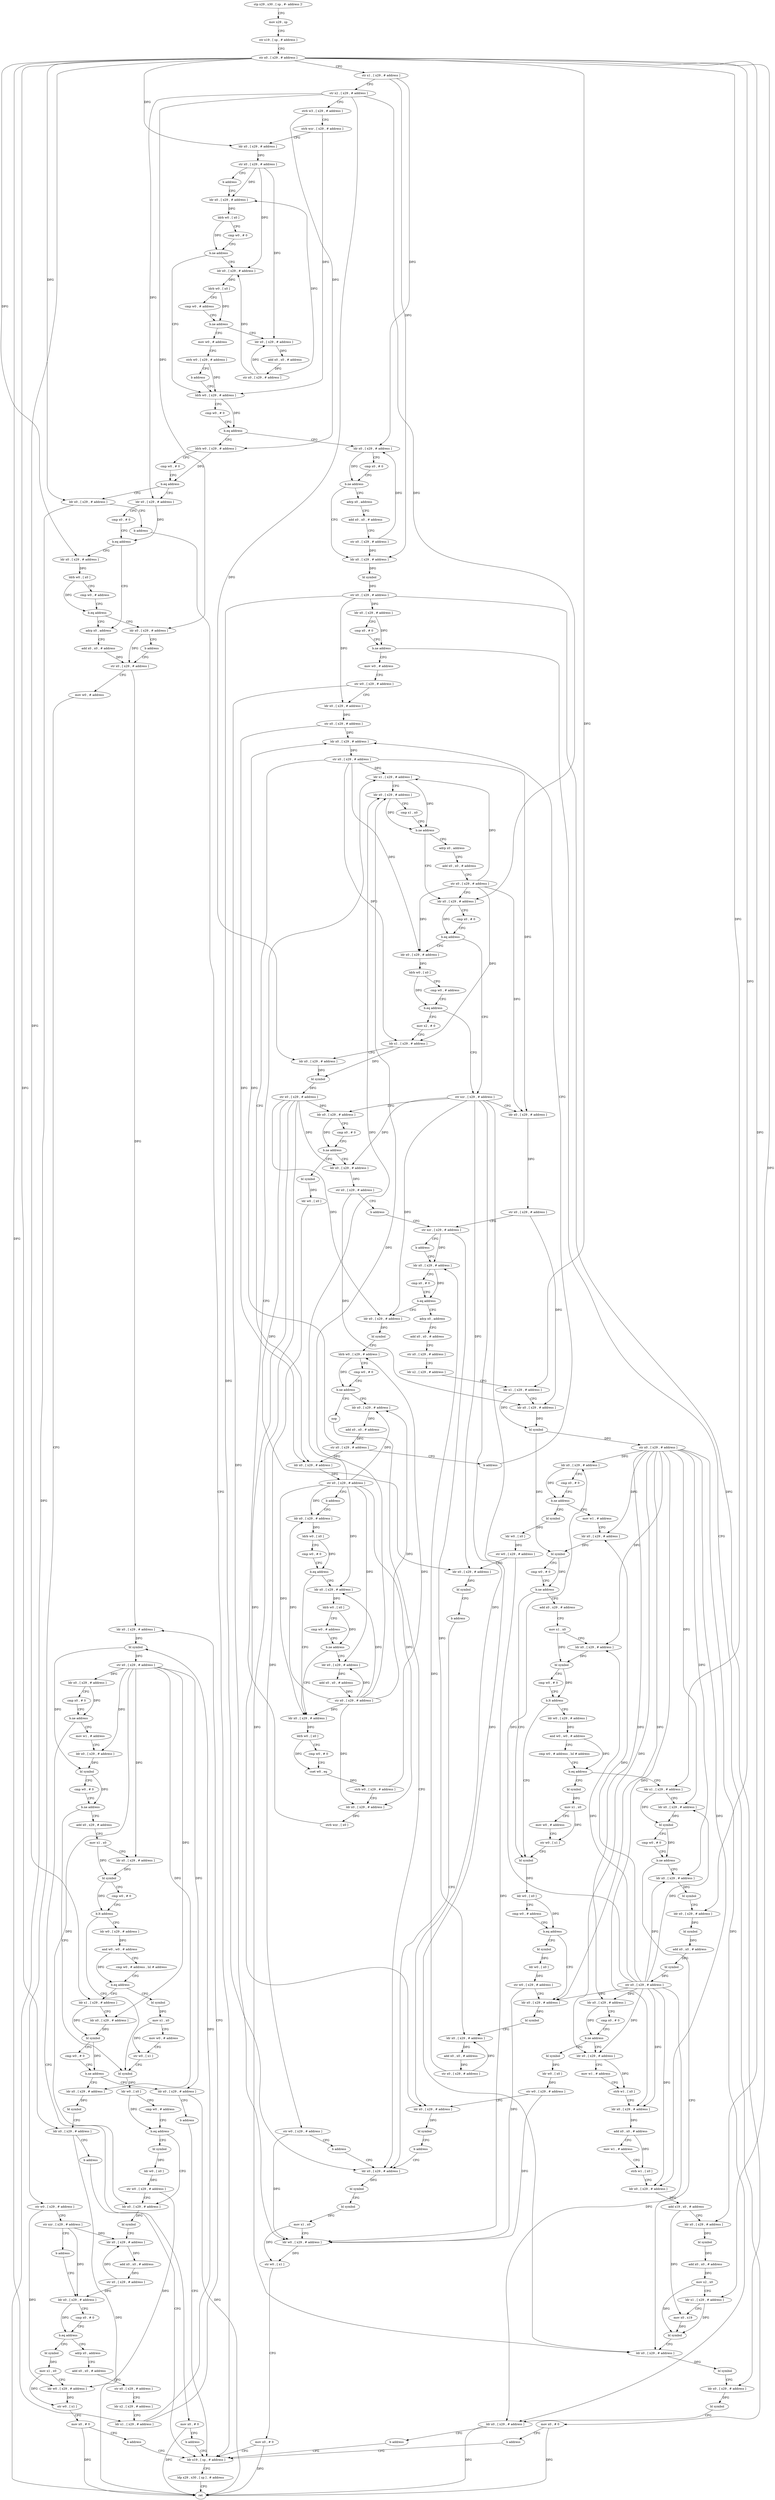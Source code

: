 digraph "func" {
"213356" [label = "stp x29 , x30 , [ sp , #- address ]!" ]
"213360" [label = "mov x29 , sp" ]
"213364" [label = "str x19 , [ sp , # address ]" ]
"213368" [label = "str x0 , [ x29 , # address ]" ]
"213372" [label = "str x1 , [ x29 , # address ]" ]
"213376" [label = "str x2 , [ x29 , # address ]" ]
"213380" [label = "strb w3 , [ x29 , # address ]" ]
"213384" [label = "strb wzr , [ x29 , # address ]" ]
"213388" [label = "ldr x0 , [ x29 , # address ]" ]
"213392" [label = "str x0 , [ x29 , # address ]" ]
"213396" [label = "b address" ]
"213440" [label = "ldr x0 , [ x29 , # address ]" ]
"213444" [label = "ldrb w0 , [ x0 ]" ]
"213448" [label = "cmp w0 , # 0" ]
"213452" [label = "b.ne address" ]
"213400" [label = "ldr x0 , [ x29 , # address ]" ]
"213456" [label = "ldrb w0 , [ x29 , # address ]" ]
"213404" [label = "ldrb w0 , [ x0 ]" ]
"213408" [label = "cmp w0 , # address" ]
"213412" [label = "b.ne address" ]
"213428" [label = "ldr x0 , [ x29 , # address ]" ]
"213416" [label = "mov w0 , # address" ]
"213460" [label = "cmp w0 , # 0" ]
"213464" [label = "b.eq address" ]
"213808" [label = "ldr x0 , [ x29 , # address ]" ]
"213468" [label = "ldrb w0 , [ x29 , # address ]" ]
"213432" [label = "add x0 , x0 , # address" ]
"213436" [label = "str x0 , [ x29 , # address ]" ]
"213420" [label = "strb w0 , [ x29 , # address ]" ]
"213424" [label = "b address" ]
"213812" [label = "cmp x0 , # 0" ]
"213816" [label = "b.ne address" ]
"213832" [label = "ldr x0 , [ x29 , # address ]" ]
"213820" [label = "adrp x0 , address" ]
"213472" [label = "cmp w0 , # 0" ]
"213476" [label = "b.eq address" ]
"213488" [label = "ldr x0 , [ x29 , # address ]" ]
"213480" [label = "ldr x0 , [ x29 , # address ]" ]
"213836" [label = "bl symbol" ]
"213840" [label = "str x0 , [ x29 , # address ]" ]
"213844" [label = "ldr x0 , [ x29 , # address ]" ]
"213848" [label = "cmp x0 , # 0" ]
"213852" [label = "b.ne address" ]
"213864" [label = "mov w0 , # address" ]
"213856" [label = "mov x0 , # 0" ]
"213824" [label = "add x0 , x0 , # address" ]
"213828" [label = "str x0 , [ x29 , # address ]" ]
"213492" [label = "cmp x0 , # 0" ]
"213496" [label = "b.eq address" ]
"213524" [label = "adrp x0 , address" ]
"213500" [label = "ldr x0 , [ x29 , # address ]" ]
"213484" [label = "b address" ]
"214552" [label = "ldr x19 , [ sp , # address ]" ]
"213868" [label = "str w0 , [ x29 , # address ]" ]
"213872" [label = "ldr x0 , [ x29 , # address ]" ]
"213876" [label = "str x0 , [ x29 , # address ]" ]
"213880" [label = "ldr x0 , [ x29 , # address ]" ]
"213860" [label = "b address" ]
"213528" [label = "add x0 , x0 , # address" ]
"213532" [label = "str x0 , [ x29 , # address ]" ]
"213504" [label = "ldrb w0 , [ x0 ]" ]
"213508" [label = "cmp w0 , # address" ]
"213512" [label = "b.eq address" ]
"213516" [label = "ldr x0 , [ x29 , # address ]" ]
"214556" [label = "ldp x29 , x30 , [ sp ] , # address" ]
"214560" [label = "ret" ]
"213912" [label = "ldr x0 , [ x29 , # address ]" ]
"213916" [label = "ldrb w0 , [ x0 ]" ]
"213920" [label = "cmp w0 , # 0" ]
"213924" [label = "b.eq address" ]
"213944" [label = "ldr x0 , [ x29 , # address ]" ]
"213928" [label = "ldr x0 , [ x29 , # address ]" ]
"213772" [label = "ldr x0 , [ x29 , # address ]" ]
"213776" [label = "cmp x0 , # 0" ]
"213780" [label = "b.eq address" ]
"213552" [label = "adrp x0 , address" ]
"213784" [label = "bl symbol" ]
"213520" [label = "b address" ]
"213948" [label = "ldrb w0 , [ x0 ]" ]
"213952" [label = "cmp w0 , # 0" ]
"213956" [label = "cset w0 , eq" ]
"213960" [label = "strb w0 , [ x29 , # address ]" ]
"213964" [label = "ldr x0 , [ x29 , # address ]" ]
"213968" [label = "strb wzr , [ x0 ]" ]
"213972" [label = "ldr x1 , [ x29 , # address ]" ]
"213976" [label = "ldr x0 , [ x29 , # address ]" ]
"213980" [label = "cmp x1 , x0" ]
"213984" [label = "b.ne address" ]
"214000" [label = "ldr x0 , [ x29 , # address ]" ]
"213988" [label = "adrp x0 , address" ]
"213932" [label = "ldrb w0 , [ x0 ]" ]
"213936" [label = "cmp w0 , # address" ]
"213940" [label = "b.ne address" ]
"213900" [label = "ldr x0 , [ x29 , # address ]" ]
"213556" [label = "add x0 , x0 , # address" ]
"213560" [label = "str x0 , [ x29 , # address ]" ]
"213564" [label = "ldr x2 , [ x29 , # address ]" ]
"213568" [label = "ldr x1 , [ x29 , # address ]" ]
"213572" [label = "ldr x0 , [ x29 , # address ]" ]
"213576" [label = "bl symbol" ]
"213580" [label = "str x0 , [ x29 , # address ]" ]
"213584" [label = "ldr x0 , [ x29 , # address ]" ]
"213588" [label = "cmp x0 , # 0" ]
"213592" [label = "b.ne address" ]
"213604" [label = "mov w1 , # address" ]
"213596" [label = "mov x0 , # 0" ]
"213788" [label = "mov x1 , x0" ]
"213792" [label = "ldr w0 , [ x29 , # address ]" ]
"213796" [label = "str w0 , [ x1 ]" ]
"213800" [label = "mov x0 , # 0" ]
"213804" [label = "b address" ]
"213536" [label = "mov w0 , # address" ]
"213540" [label = "str w0 , [ x29 , # address ]" ]
"213544" [label = "str xzr , [ x29 , # address ]" ]
"213548" [label = "b address" ]
"214004" [label = "cmp x0 , # 0" ]
"214008" [label = "b.eq address" ]
"214088" [label = "str xzr , [ x29 , # address ]" ]
"214012" [label = "ldr x0 , [ x29 , # address ]" ]
"213992" [label = "add x0 , x0 , # address" ]
"213996" [label = "str x0 , [ x29 , # address ]" ]
"213904" [label = "add x0 , x0 , # address" ]
"213908" [label = "str x0 , [ x29 , # address ]" ]
"213608" [label = "ldr x0 , [ x29 , # address ]" ]
"213612" [label = "bl symbol" ]
"213616" [label = "cmp w0 , # 0" ]
"213620" [label = "b.ne address" ]
"213724" [label = "bl symbol" ]
"213624" [label = "add x0 , x29 , # address" ]
"213600" [label = "b address" ]
"214092" [label = "ldr x0 , [ x29 , # address ]" ]
"214096" [label = "str x0 , [ x29 , # address ]" ]
"214100" [label = "str xzr , [ x29 , # address ]" ]
"214016" [label = "ldrb w0 , [ x0 ]" ]
"214020" [label = "cmp w0 , # address" ]
"214024" [label = "b.eq address" ]
"214028" [label = "mov x2 , # 0" ]
"213728" [label = "ldr w0 , [ x0 ]" ]
"213732" [label = "cmp w0 , # address" ]
"213736" [label = "b.eq address" ]
"213752" [label = "ldr x0 , [ x29 , # address ]" ]
"213740" [label = "bl symbol" ]
"213628" [label = "mov x1 , x0" ]
"213632" [label = "ldr x0 , [ x29 , # address ]" ]
"213636" [label = "bl symbol" ]
"213640" [label = "cmp w0 , # 0" ]
"213644" [label = "b.lt address" ]
"213648" [label = "ldr w0 , [ x29 , # address ]" ]
"214472" [label = "ldr x0 , [ x29 , # address ]" ]
"214476" [label = "cmp x0 , # 0" ]
"214480" [label = "b.eq address" ]
"214108" [label = "adrp x0 , address" ]
"214484" [label = "ldr x0 , [ x29 , # address ]" ]
"214032" [label = "ldr x1 , [ x29 , # address ]" ]
"214036" [label = "ldr x0 , [ x29 , # address ]" ]
"214040" [label = "bl symbol" ]
"214044" [label = "str x0 , [ x29 , # address ]" ]
"214048" [label = "ldr x0 , [ x29 , # address ]" ]
"214052" [label = "cmp x0 , # 0" ]
"214056" [label = "b.ne address" ]
"214076" [label = "ldr x0 , [ x29 , # address ]" ]
"214060" [label = "bl symbol" ]
"213756" [label = "bl symbol" ]
"213760" [label = "ldr x0 , [ x29 , # address ]" ]
"213764" [label = "add x0 , x0 , # address" ]
"213768" [label = "str x0 , [ x29 , # address ]" ]
"213744" [label = "ldr w0 , [ x0 ]" ]
"213748" [label = "str w0 , [ x29 , # address ]" ]
"213652" [label = "and w0 , w0 , # address" ]
"213656" [label = "cmp w0 , # address , lsl # address" ]
"213660" [label = "b.eq address" ]
"213708" [label = "bl symbol" ]
"213664" [label = "ldr x1 , [ x29 , # address ]" ]
"214112" [label = "add x0 , x0 , # address" ]
"214116" [label = "str x0 , [ x29 , # address ]" ]
"214120" [label = "ldr x2 , [ x29 , # address ]" ]
"214124" [label = "ldr x1 , [ x29 , # address ]" ]
"214128" [label = "ldr x0 , [ x29 , # address ]" ]
"214132" [label = "bl symbol" ]
"214136" [label = "str x0 , [ x29 , # address ]" ]
"214140" [label = "ldr x0 , [ x29 , # address ]" ]
"214144" [label = "cmp x0 , # 0" ]
"214148" [label = "b.ne address" ]
"214176" [label = "mov w1 , # address" ]
"214152" [label = "bl symbol" ]
"214488" [label = "bl symbol" ]
"214492" [label = "ldrb w0 , [ x29 , # address ]" ]
"214496" [label = "cmp w0 , # 0" ]
"214500" [label = "b.ne address" ]
"214520" [label = "nop" ]
"214504" [label = "ldr x0 , [ x29 , # address ]" ]
"214080" [label = "str x0 , [ x29 , # address ]" ]
"214084" [label = "b address" ]
"214064" [label = "ldr w0 , [ x0 ]" ]
"214068" [label = "str w0 , [ x29 , # address ]" ]
"214072" [label = "b address" ]
"214524" [label = "ldr x0 , [ x29 , # address ]" ]
"213712" [label = "mov x1 , x0" ]
"213716" [label = "mov w0 , # address" ]
"213720" [label = "str w0 , [ x1 ]" ]
"213668" [label = "ldr x0 , [ x29 , # address ]" ]
"213672" [label = "bl symbol" ]
"213676" [label = "cmp w0 , # 0" ]
"213680" [label = "b.ne address" ]
"213700" [label = "ldr x0 , [ x29 , # address ]" ]
"213684" [label = "ldr x0 , [ x29 , # address ]" ]
"214180" [label = "ldr x0 , [ x29 , # address ]" ]
"214184" [label = "bl symbol" ]
"214188" [label = "cmp w0 , # 0" ]
"214192" [label = "b.ne address" ]
"214424" [label = "bl symbol" ]
"214196" [label = "add x0 , x29 , # address" ]
"214156" [label = "ldr w0 , [ x0 ]" ]
"214160" [label = "str w0 , [ x29 , # address ]" ]
"214164" [label = "ldr x0 , [ x29 , # address ]" ]
"214168" [label = "bl symbol" ]
"214172" [label = "b address" ]
"214508" [label = "add x0 , x0 , # address" ]
"214512" [label = "str x0 , [ x29 , # address ]" ]
"214516" [label = "b address" ]
"214104" [label = "b address" ]
"214528" [label = "bl symbol" ]
"214532" [label = "bl symbol" ]
"214536" [label = "mov x1 , x0" ]
"214540" [label = "ldr w0 , [ x29 , # address ]" ]
"214544" [label = "str w0 , [ x1 ]" ]
"214548" [label = "mov x0 , # 0" ]
"213704" [label = "b address" ]
"213688" [label = "bl symbol" ]
"213692" [label = "ldr x0 , [ x29 , # address ]" ]
"213696" [label = "b address" ]
"214428" [label = "ldr w0 , [ x0 ]" ]
"214432" [label = "cmp w0 , # address" ]
"214436" [label = "b.eq address" ]
"214452" [label = "ldr x0 , [ x29 , # address ]" ]
"214440" [label = "bl symbol" ]
"214200" [label = "mov x1 , x0" ]
"214204" [label = "ldr x0 , [ x29 , # address ]" ]
"214208" [label = "bl symbol" ]
"214212" [label = "cmp w0 , # 0" ]
"214216" [label = "b.lt address" ]
"214220" [label = "ldr w0 , [ x29 , # address ]" ]
"213884" [label = "str x0 , [ x29 , # address ]" ]
"213888" [label = "ldr x0 , [ x29 , # address ]" ]
"213892" [label = "str x0 , [ x29 , # address ]" ]
"213896" [label = "b address" ]
"214456" [label = "bl symbol" ]
"214460" [label = "ldr x0 , [ x29 , # address ]" ]
"214464" [label = "add x0 , x0 , # address" ]
"214468" [label = "str x0 , [ x29 , # address ]" ]
"214444" [label = "ldr w0 , [ x0 ]" ]
"214448" [label = "str w0 , [ x29 , # address ]" ]
"214224" [label = "and w0 , w0 , # address" ]
"214228" [label = "cmp w0 , # address , lsl # address" ]
"214232" [label = "b.eq address" ]
"214408" [label = "bl symbol" ]
"214236" [label = "ldr x1 , [ x29 , # address ]" ]
"214412" [label = "mov x1 , x0" ]
"214416" [label = "mov w0 , # address" ]
"214420" [label = "str w0 , [ x1 ]" ]
"214240" [label = "ldr x0 , [ x29 , # address ]" ]
"214244" [label = "bl symbol" ]
"214248" [label = "cmp w0 , # 0" ]
"214252" [label = "b.ne address" ]
"214384" [label = "ldr x0 , [ x29 , # address ]" ]
"214256" [label = "ldr x0 , [ x29 , # address ]" ]
"214388" [label = "bl symbol" ]
"214392" [label = "ldr x0 , [ x29 , # address ]" ]
"214396" [label = "bl symbol" ]
"214400" [label = "ldr x0 , [ x29 , # address ]" ]
"214404" [label = "b address" ]
"214260" [label = "bl symbol" ]
"214264" [label = "ldr x0 , [ x29 , # address ]" ]
"214268" [label = "bl symbol" ]
"214272" [label = "add x0 , x0 , # address" ]
"214276" [label = "bl symbol" ]
"214280" [label = "str x0 , [ x29 , # address ]" ]
"214284" [label = "ldr x0 , [ x29 , # address ]" ]
"214288" [label = "cmp x0 , # 0" ]
"214292" [label = "b.ne address" ]
"214320" [label = "ldr x0 , [ x29 , # address ]" ]
"214296" [label = "bl symbol" ]
"214324" [label = "mov w1 , # address" ]
"214328" [label = "strb w1 , [ x0 ]" ]
"214332" [label = "ldr x0 , [ x29 , # address ]" ]
"214336" [label = "add x0 , x0 , # address" ]
"214340" [label = "mov w1 , # address" ]
"214344" [label = "strb w1 , [ x0 ]" ]
"214348" [label = "ldr x0 , [ x29 , # address ]" ]
"214352" [label = "add x19 , x0 , # address" ]
"214356" [label = "ldr x0 , [ x29 , # address ]" ]
"214360" [label = "bl symbol" ]
"214364" [label = "add x0 , x0 , # address" ]
"214368" [label = "mov x2 , x0" ]
"214372" [label = "ldr x1 , [ x29 , # address ]" ]
"214376" [label = "mov x0 , x19" ]
"214380" [label = "bl symbol" ]
"214300" [label = "ldr w0 , [ x0 ]" ]
"214304" [label = "str w0 , [ x29 , # address ]" ]
"214308" [label = "ldr x0 , [ x29 , # address ]" ]
"214312" [label = "bl symbol" ]
"214316" [label = "b address" ]
"213356" -> "213360" [ label = "CFG" ]
"213360" -> "213364" [ label = "CFG" ]
"213364" -> "213368" [ label = "CFG" ]
"213368" -> "213372" [ label = "CFG" ]
"213368" -> "213388" [ label = "DFG" ]
"213368" -> "213480" [ label = "DFG" ]
"213368" -> "213500" [ label = "DFG" ]
"213368" -> "213568" [ label = "DFG" ]
"213368" -> "213664" [ label = "DFG" ]
"213368" -> "213692" [ label = "DFG" ]
"213368" -> "214124" [ label = "DFG" ]
"213368" -> "214236" [ label = "DFG" ]
"213368" -> "214264" [ label = "DFG" ]
"213368" -> "214356" [ label = "DFG" ]
"213368" -> "214372" [ label = "DFG" ]
"213372" -> "213376" [ label = "CFG" ]
"213372" -> "213808" [ label = "DFG" ]
"213372" -> "213832" [ label = "DFG" ]
"213376" -> "213380" [ label = "CFG" ]
"213376" -> "213488" [ label = "DFG" ]
"213376" -> "213516" [ label = "DFG" ]
"213376" -> "214000" [ label = "DFG" ]
"213376" -> "214036" [ label = "DFG" ]
"213380" -> "213384" [ label = "CFG" ]
"213380" -> "213468" [ label = "DFG" ]
"213384" -> "213388" [ label = "CFG" ]
"213384" -> "213456" [ label = "DFG" ]
"213388" -> "213392" [ label = "DFG" ]
"213392" -> "213396" [ label = "CFG" ]
"213392" -> "213440" [ label = "DFG" ]
"213392" -> "213400" [ label = "DFG" ]
"213392" -> "213428" [ label = "DFG" ]
"213396" -> "213440" [ label = "CFG" ]
"213440" -> "213444" [ label = "DFG" ]
"213444" -> "213448" [ label = "CFG" ]
"213444" -> "213452" [ label = "DFG" ]
"213448" -> "213452" [ label = "CFG" ]
"213452" -> "213400" [ label = "CFG" ]
"213452" -> "213456" [ label = "CFG" ]
"213400" -> "213404" [ label = "DFG" ]
"213456" -> "213460" [ label = "CFG" ]
"213456" -> "213464" [ label = "DFG" ]
"213404" -> "213408" [ label = "CFG" ]
"213404" -> "213412" [ label = "DFG" ]
"213408" -> "213412" [ label = "CFG" ]
"213412" -> "213428" [ label = "CFG" ]
"213412" -> "213416" [ label = "CFG" ]
"213428" -> "213432" [ label = "DFG" ]
"213416" -> "213420" [ label = "CFG" ]
"213460" -> "213464" [ label = "CFG" ]
"213464" -> "213808" [ label = "CFG" ]
"213464" -> "213468" [ label = "CFG" ]
"213808" -> "213812" [ label = "CFG" ]
"213808" -> "213816" [ label = "DFG" ]
"213468" -> "213472" [ label = "CFG" ]
"213468" -> "213476" [ label = "DFG" ]
"213432" -> "213436" [ label = "DFG" ]
"213436" -> "213440" [ label = "DFG" ]
"213436" -> "213400" [ label = "DFG" ]
"213436" -> "213428" [ label = "DFG" ]
"213420" -> "213424" [ label = "CFG" ]
"213420" -> "213456" [ label = "DFG" ]
"213424" -> "213456" [ label = "CFG" ]
"213812" -> "213816" [ label = "CFG" ]
"213816" -> "213832" [ label = "CFG" ]
"213816" -> "213820" [ label = "CFG" ]
"213832" -> "213836" [ label = "DFG" ]
"213820" -> "213824" [ label = "CFG" ]
"213472" -> "213476" [ label = "CFG" ]
"213476" -> "213488" [ label = "CFG" ]
"213476" -> "213480" [ label = "CFG" ]
"213488" -> "213492" [ label = "CFG" ]
"213488" -> "213496" [ label = "DFG" ]
"213480" -> "213484" [ label = "CFG" ]
"213480" -> "214560" [ label = "DFG" ]
"213836" -> "213840" [ label = "DFG" ]
"213840" -> "213844" [ label = "DFG" ]
"213840" -> "213872" [ label = "DFG" ]
"213840" -> "214524" [ label = "DFG" ]
"213840" -> "214392" [ label = "DFG" ]
"213844" -> "213848" [ label = "CFG" ]
"213844" -> "213852" [ label = "DFG" ]
"213848" -> "213852" [ label = "CFG" ]
"213852" -> "213864" [ label = "CFG" ]
"213852" -> "213856" [ label = "CFG" ]
"213864" -> "213868" [ label = "CFG" ]
"213856" -> "213860" [ label = "CFG" ]
"213856" -> "214560" [ label = "DFG" ]
"213824" -> "213828" [ label = "CFG" ]
"213828" -> "213832" [ label = "DFG" ]
"213828" -> "213808" [ label = "DFG" ]
"213492" -> "213496" [ label = "CFG" ]
"213496" -> "213524" [ label = "CFG" ]
"213496" -> "213500" [ label = "CFG" ]
"213524" -> "213528" [ label = "CFG" ]
"213500" -> "213504" [ label = "DFG" ]
"213484" -> "214552" [ label = "CFG" ]
"214552" -> "214556" [ label = "CFG" ]
"213868" -> "213872" [ label = "CFG" ]
"213868" -> "214540" [ label = "DFG" ]
"213872" -> "213876" [ label = "DFG" ]
"213876" -> "213880" [ label = "DFG" ]
"213876" -> "213888" [ label = "DFG" ]
"213880" -> "213884" [ label = "DFG" ]
"213860" -> "214552" [ label = "CFG" ]
"213528" -> "213532" [ label = "DFG" ]
"213532" -> "213536" [ label = "CFG" ]
"213532" -> "213572" [ label = "DFG" ]
"213504" -> "213508" [ label = "CFG" ]
"213504" -> "213512" [ label = "DFG" ]
"213508" -> "213512" [ label = "CFG" ]
"213512" -> "213524" [ label = "CFG" ]
"213512" -> "213516" [ label = "CFG" ]
"213516" -> "213520" [ label = "CFG" ]
"213516" -> "213532" [ label = "DFG" ]
"214556" -> "214560" [ label = "CFG" ]
"213912" -> "213916" [ label = "DFG" ]
"213916" -> "213920" [ label = "CFG" ]
"213916" -> "213924" [ label = "DFG" ]
"213920" -> "213924" [ label = "CFG" ]
"213924" -> "213944" [ label = "CFG" ]
"213924" -> "213928" [ label = "CFG" ]
"213944" -> "213948" [ label = "DFG" ]
"213928" -> "213932" [ label = "DFG" ]
"213772" -> "213776" [ label = "CFG" ]
"213772" -> "213780" [ label = "DFG" ]
"213776" -> "213780" [ label = "CFG" ]
"213780" -> "213552" [ label = "CFG" ]
"213780" -> "213784" [ label = "CFG" ]
"213552" -> "213556" [ label = "CFG" ]
"213784" -> "213788" [ label = "DFG" ]
"213520" -> "213532" [ label = "CFG" ]
"213948" -> "213952" [ label = "CFG" ]
"213948" -> "213956" [ label = "DFG" ]
"213952" -> "213956" [ label = "CFG" ]
"213956" -> "213960" [ label = "DFG" ]
"213960" -> "213964" [ label = "CFG" ]
"213960" -> "214492" [ label = "DFG" ]
"213964" -> "213968" [ label = "DFG" ]
"213968" -> "213972" [ label = "CFG" ]
"213972" -> "213976" [ label = "CFG" ]
"213972" -> "213984" [ label = "DFG" ]
"213976" -> "213980" [ label = "CFG" ]
"213976" -> "213984" [ label = "DFG" ]
"213980" -> "213984" [ label = "CFG" ]
"213984" -> "214000" [ label = "CFG" ]
"213984" -> "213988" [ label = "CFG" ]
"214000" -> "214004" [ label = "CFG" ]
"214000" -> "214008" [ label = "DFG" ]
"213988" -> "213992" [ label = "CFG" ]
"213932" -> "213936" [ label = "CFG" ]
"213932" -> "213940" [ label = "DFG" ]
"213936" -> "213940" [ label = "CFG" ]
"213940" -> "213900" [ label = "CFG" ]
"213940" -> "213944" [ label = "CFG" ]
"213900" -> "213904" [ label = "DFG" ]
"213556" -> "213560" [ label = "CFG" ]
"213560" -> "213564" [ label = "CFG" ]
"213564" -> "213568" [ label = "CFG" ]
"213568" -> "213572" [ label = "CFG" ]
"213568" -> "213576" [ label = "DFG" ]
"213572" -> "213576" [ label = "DFG" ]
"213576" -> "213580" [ label = "DFG" ]
"213576" -> "213612" [ label = "DFG" ]
"213580" -> "213584" [ label = "DFG" ]
"213580" -> "213608" [ label = "DFG" ]
"213580" -> "213632" [ label = "DFG" ]
"213580" -> "213752" [ label = "DFG" ]
"213580" -> "213668" [ label = "DFG" ]
"213580" -> "213700" [ label = "DFG" ]
"213580" -> "213684" [ label = "DFG" ]
"213584" -> "213588" [ label = "CFG" ]
"213584" -> "213592" [ label = "DFG" ]
"213588" -> "213592" [ label = "CFG" ]
"213592" -> "213604" [ label = "CFG" ]
"213592" -> "213596" [ label = "CFG" ]
"213604" -> "213608" [ label = "CFG" ]
"213596" -> "213600" [ label = "CFG" ]
"213596" -> "214560" [ label = "DFG" ]
"213788" -> "213792" [ label = "CFG" ]
"213788" -> "213796" [ label = "DFG" ]
"213792" -> "213796" [ label = "DFG" ]
"213796" -> "213800" [ label = "CFG" ]
"213800" -> "213804" [ label = "CFG" ]
"213800" -> "214560" [ label = "DFG" ]
"213804" -> "214552" [ label = "CFG" ]
"213536" -> "213540" [ label = "CFG" ]
"213540" -> "213544" [ label = "CFG" ]
"213540" -> "213792" [ label = "DFG" ]
"213544" -> "213548" [ label = "CFG" ]
"213544" -> "213772" [ label = "DFG" ]
"213544" -> "213760" [ label = "DFG" ]
"213548" -> "213772" [ label = "CFG" ]
"214004" -> "214008" [ label = "CFG" ]
"214008" -> "214088" [ label = "CFG" ]
"214008" -> "214012" [ label = "CFG" ]
"214088" -> "214092" [ label = "CFG" ]
"214088" -> "214048" [ label = "DFG" ]
"214088" -> "214076" [ label = "DFG" ]
"214088" -> "214484" [ label = "DFG" ]
"214088" -> "214164" [ label = "DFG" ]
"214088" -> "214384" [ label = "DFG" ]
"214088" -> "214308" [ label = "DFG" ]
"214012" -> "214016" [ label = "DFG" ]
"213992" -> "213996" [ label = "CFG" ]
"213996" -> "214000" [ label = "CFG" ]
"213996" -> "213972" [ label = "DFG" ]
"213996" -> "214092" [ label = "DFG" ]
"213996" -> "214012" [ label = "DFG" ]
"213996" -> "214032" [ label = "DFG" ]
"213904" -> "213908" [ label = "DFG" ]
"213908" -> "213912" [ label = "DFG" ]
"213908" -> "213944" [ label = "DFG" ]
"213908" -> "213928" [ label = "DFG" ]
"213908" -> "213900" [ label = "DFG" ]
"213908" -> "213964" [ label = "DFG" ]
"213908" -> "213976" [ label = "DFG" ]
"213908" -> "214504" [ label = "DFG" ]
"213608" -> "213612" [ label = "DFG" ]
"213612" -> "213616" [ label = "CFG" ]
"213612" -> "213620" [ label = "DFG" ]
"213616" -> "213620" [ label = "CFG" ]
"213620" -> "213724" [ label = "CFG" ]
"213620" -> "213624" [ label = "CFG" ]
"213724" -> "213728" [ label = "DFG" ]
"213624" -> "213628" [ label = "CFG" ]
"213600" -> "214552" [ label = "CFG" ]
"214092" -> "214096" [ label = "DFG" ]
"214096" -> "214100" [ label = "CFG" ]
"214096" -> "214128" [ label = "DFG" ]
"214100" -> "214104" [ label = "CFG" ]
"214100" -> "214472" [ label = "DFG" ]
"214100" -> "214460" [ label = "DFG" ]
"214016" -> "214020" [ label = "CFG" ]
"214016" -> "214024" [ label = "DFG" ]
"214020" -> "214024" [ label = "CFG" ]
"214024" -> "214088" [ label = "CFG" ]
"214024" -> "214028" [ label = "CFG" ]
"214028" -> "214032" [ label = "CFG" ]
"213728" -> "213732" [ label = "CFG" ]
"213728" -> "213736" [ label = "DFG" ]
"213732" -> "213736" [ label = "CFG" ]
"213736" -> "213752" [ label = "CFG" ]
"213736" -> "213740" [ label = "CFG" ]
"213752" -> "213756" [ label = "DFG" ]
"213740" -> "213744" [ label = "DFG" ]
"213628" -> "213632" [ label = "CFG" ]
"213628" -> "213636" [ label = "DFG" ]
"213632" -> "213636" [ label = "DFG" ]
"213636" -> "213640" [ label = "CFG" ]
"213636" -> "213644" [ label = "DFG" ]
"213640" -> "213644" [ label = "CFG" ]
"213644" -> "213724" [ label = "CFG" ]
"213644" -> "213648" [ label = "CFG" ]
"213648" -> "213652" [ label = "DFG" ]
"214472" -> "214476" [ label = "CFG" ]
"214472" -> "214480" [ label = "DFG" ]
"214476" -> "214480" [ label = "CFG" ]
"214480" -> "214108" [ label = "CFG" ]
"214480" -> "214484" [ label = "CFG" ]
"214108" -> "214112" [ label = "CFG" ]
"214484" -> "214488" [ label = "DFG" ]
"214032" -> "214036" [ label = "CFG" ]
"214032" -> "214040" [ label = "DFG" ]
"214036" -> "214040" [ label = "DFG" ]
"214040" -> "214044" [ label = "DFG" ]
"214044" -> "214048" [ label = "DFG" ]
"214044" -> "214076" [ label = "DFG" ]
"214044" -> "214484" [ label = "DFG" ]
"214044" -> "214164" [ label = "DFG" ]
"214044" -> "214384" [ label = "DFG" ]
"214044" -> "214308" [ label = "DFG" ]
"214048" -> "214052" [ label = "CFG" ]
"214048" -> "214056" [ label = "DFG" ]
"214052" -> "214056" [ label = "CFG" ]
"214056" -> "214076" [ label = "CFG" ]
"214056" -> "214060" [ label = "CFG" ]
"214076" -> "214080" [ label = "DFG" ]
"214060" -> "214064" [ label = "DFG" ]
"213756" -> "213760" [ label = "CFG" ]
"213760" -> "213764" [ label = "DFG" ]
"213764" -> "213768" [ label = "DFG" ]
"213768" -> "213772" [ label = "DFG" ]
"213768" -> "213760" [ label = "DFG" ]
"213744" -> "213748" [ label = "DFG" ]
"213748" -> "213752" [ label = "CFG" ]
"213748" -> "213792" [ label = "DFG" ]
"213652" -> "213656" [ label = "CFG" ]
"213652" -> "213660" [ label = "DFG" ]
"213656" -> "213660" [ label = "CFG" ]
"213660" -> "213708" [ label = "CFG" ]
"213660" -> "213664" [ label = "CFG" ]
"213708" -> "213712" [ label = "DFG" ]
"213664" -> "213668" [ label = "CFG" ]
"213664" -> "213672" [ label = "DFG" ]
"214112" -> "214116" [ label = "CFG" ]
"214116" -> "214120" [ label = "CFG" ]
"214120" -> "214124" [ label = "CFG" ]
"214124" -> "214128" [ label = "CFG" ]
"214124" -> "214132" [ label = "DFG" ]
"214128" -> "214132" [ label = "DFG" ]
"214132" -> "214136" [ label = "DFG" ]
"214132" -> "214184" [ label = "DFG" ]
"214136" -> "214140" [ label = "DFG" ]
"214136" -> "214180" [ label = "DFG" ]
"214136" -> "214204" [ label = "DFG" ]
"214136" -> "214452" [ label = "DFG" ]
"214136" -> "214240" [ label = "DFG" ]
"214136" -> "214400" [ label = "DFG" ]
"214136" -> "214256" [ label = "DFG" ]
"214136" -> "214284" [ label = "DFG" ]
"214136" -> "214320" [ label = "DFG" ]
"214136" -> "214332" [ label = "DFG" ]
"214136" -> "214348" [ label = "DFG" ]
"214140" -> "214144" [ label = "CFG" ]
"214140" -> "214148" [ label = "DFG" ]
"214144" -> "214148" [ label = "CFG" ]
"214148" -> "214176" [ label = "CFG" ]
"214148" -> "214152" [ label = "CFG" ]
"214176" -> "214180" [ label = "CFG" ]
"214152" -> "214156" [ label = "DFG" ]
"214488" -> "214492" [ label = "CFG" ]
"214492" -> "214496" [ label = "CFG" ]
"214492" -> "214500" [ label = "DFG" ]
"214496" -> "214500" [ label = "CFG" ]
"214500" -> "214520" [ label = "CFG" ]
"214500" -> "214504" [ label = "CFG" ]
"214520" -> "214524" [ label = "CFG" ]
"214504" -> "214508" [ label = "DFG" ]
"214080" -> "214084" [ label = "CFG" ]
"214080" -> "214128" [ label = "DFG" ]
"214084" -> "214100" [ label = "CFG" ]
"214064" -> "214068" [ label = "DFG" ]
"214068" -> "214072" [ label = "CFG" ]
"214068" -> "214540" [ label = "DFG" ]
"214072" -> "214524" [ label = "CFG" ]
"214524" -> "214528" [ label = "DFG" ]
"213712" -> "213716" [ label = "CFG" ]
"213712" -> "213720" [ label = "DFG" ]
"213716" -> "213720" [ label = "CFG" ]
"213720" -> "213724" [ label = "CFG" ]
"213668" -> "213672" [ label = "DFG" ]
"213672" -> "213676" [ label = "CFG" ]
"213672" -> "213680" [ label = "DFG" ]
"213676" -> "213680" [ label = "CFG" ]
"213680" -> "213700" [ label = "CFG" ]
"213680" -> "213684" [ label = "CFG" ]
"213700" -> "213704" [ label = "CFG" ]
"213700" -> "214560" [ label = "DFG" ]
"213684" -> "213688" [ label = "DFG" ]
"214180" -> "214184" [ label = "DFG" ]
"214184" -> "214188" [ label = "CFG" ]
"214184" -> "214192" [ label = "DFG" ]
"214188" -> "214192" [ label = "CFG" ]
"214192" -> "214424" [ label = "CFG" ]
"214192" -> "214196" [ label = "CFG" ]
"214424" -> "214428" [ label = "DFG" ]
"214196" -> "214200" [ label = "CFG" ]
"214156" -> "214160" [ label = "DFG" ]
"214160" -> "214164" [ label = "CFG" ]
"214160" -> "214540" [ label = "DFG" ]
"214164" -> "214168" [ label = "DFG" ]
"214168" -> "214172" [ label = "CFG" ]
"214172" -> "214524" [ label = "CFG" ]
"214508" -> "214512" [ label = "DFG" ]
"214512" -> "214516" [ label = "CFG" ]
"214512" -> "213880" [ label = "DFG" ]
"214512" -> "213888" [ label = "DFG" ]
"214516" -> "213880" [ label = "CFG" ]
"214104" -> "214472" [ label = "CFG" ]
"214528" -> "214532" [ label = "CFG" ]
"214532" -> "214536" [ label = "DFG" ]
"214536" -> "214540" [ label = "CFG" ]
"214536" -> "214544" [ label = "DFG" ]
"214540" -> "214544" [ label = "DFG" ]
"214544" -> "214548" [ label = "CFG" ]
"214548" -> "214552" [ label = "CFG" ]
"214548" -> "214560" [ label = "DFG" ]
"213704" -> "214552" [ label = "CFG" ]
"213688" -> "213692" [ label = "CFG" ]
"213692" -> "213696" [ label = "CFG" ]
"213692" -> "214560" [ label = "DFG" ]
"213696" -> "214552" [ label = "CFG" ]
"214428" -> "214432" [ label = "CFG" ]
"214428" -> "214436" [ label = "DFG" ]
"214432" -> "214436" [ label = "CFG" ]
"214436" -> "214452" [ label = "CFG" ]
"214436" -> "214440" [ label = "CFG" ]
"214452" -> "214456" [ label = "DFG" ]
"214440" -> "214444" [ label = "DFG" ]
"214200" -> "214204" [ label = "CFG" ]
"214200" -> "214208" [ label = "DFG" ]
"214204" -> "214208" [ label = "DFG" ]
"214208" -> "214212" [ label = "CFG" ]
"214208" -> "214216" [ label = "DFG" ]
"214212" -> "214216" [ label = "CFG" ]
"214216" -> "214424" [ label = "CFG" ]
"214216" -> "214220" [ label = "CFG" ]
"214220" -> "214224" [ label = "DFG" ]
"213884" -> "213888" [ label = "CFG" ]
"213884" -> "213972" [ label = "DFG" ]
"213884" -> "214092" [ label = "DFG" ]
"213884" -> "214012" [ label = "DFG" ]
"213884" -> "214032" [ label = "DFG" ]
"213888" -> "213892" [ label = "DFG" ]
"213892" -> "213896" [ label = "CFG" ]
"213892" -> "213912" [ label = "DFG" ]
"213892" -> "213944" [ label = "DFG" ]
"213892" -> "213928" [ label = "DFG" ]
"213892" -> "213900" [ label = "DFG" ]
"213892" -> "213964" [ label = "DFG" ]
"213892" -> "213976" [ label = "DFG" ]
"213892" -> "214504" [ label = "DFG" ]
"213896" -> "213912" [ label = "CFG" ]
"214456" -> "214460" [ label = "CFG" ]
"214460" -> "214464" [ label = "DFG" ]
"214464" -> "214468" [ label = "DFG" ]
"214468" -> "214472" [ label = "DFG" ]
"214468" -> "214460" [ label = "DFG" ]
"214444" -> "214448" [ label = "DFG" ]
"214448" -> "214452" [ label = "CFG" ]
"214448" -> "214540" [ label = "DFG" ]
"214224" -> "214228" [ label = "CFG" ]
"214224" -> "214232" [ label = "DFG" ]
"214228" -> "214232" [ label = "CFG" ]
"214232" -> "214408" [ label = "CFG" ]
"214232" -> "214236" [ label = "CFG" ]
"214408" -> "214412" [ label = "DFG" ]
"214236" -> "214240" [ label = "CFG" ]
"214236" -> "214244" [ label = "DFG" ]
"214412" -> "214416" [ label = "CFG" ]
"214412" -> "214420" [ label = "DFG" ]
"214416" -> "214420" [ label = "CFG" ]
"214420" -> "214424" [ label = "CFG" ]
"214240" -> "214244" [ label = "DFG" ]
"214244" -> "214248" [ label = "CFG" ]
"214244" -> "214252" [ label = "DFG" ]
"214248" -> "214252" [ label = "CFG" ]
"214252" -> "214384" [ label = "CFG" ]
"214252" -> "214256" [ label = "CFG" ]
"214384" -> "214388" [ label = "DFG" ]
"214256" -> "214260" [ label = "DFG" ]
"214388" -> "214392" [ label = "CFG" ]
"214392" -> "214396" [ label = "DFG" ]
"214396" -> "214400" [ label = "CFG" ]
"214400" -> "214404" [ label = "CFG" ]
"214400" -> "214560" [ label = "DFG" ]
"214404" -> "214552" [ label = "CFG" ]
"214260" -> "214264" [ label = "CFG" ]
"214264" -> "214268" [ label = "DFG" ]
"214268" -> "214272" [ label = "DFG" ]
"214272" -> "214276" [ label = "DFG" ]
"214276" -> "214280" [ label = "DFG" ]
"214280" -> "214284" [ label = "DFG" ]
"214280" -> "214140" [ label = "DFG" ]
"214280" -> "214180" [ label = "DFG" ]
"214280" -> "214204" [ label = "DFG" ]
"214280" -> "214452" [ label = "DFG" ]
"214280" -> "214240" [ label = "DFG" ]
"214280" -> "214400" [ label = "DFG" ]
"214280" -> "214256" [ label = "DFG" ]
"214280" -> "214320" [ label = "DFG" ]
"214280" -> "214332" [ label = "DFG" ]
"214280" -> "214348" [ label = "DFG" ]
"214284" -> "214288" [ label = "CFG" ]
"214284" -> "214292" [ label = "DFG" ]
"214288" -> "214292" [ label = "CFG" ]
"214292" -> "214320" [ label = "CFG" ]
"214292" -> "214296" [ label = "CFG" ]
"214320" -> "214324" [ label = "CFG" ]
"214320" -> "214328" [ label = "DFG" ]
"214296" -> "214300" [ label = "DFG" ]
"214324" -> "214328" [ label = "CFG" ]
"214328" -> "214332" [ label = "CFG" ]
"214332" -> "214336" [ label = "DFG" ]
"214336" -> "214340" [ label = "CFG" ]
"214336" -> "214344" [ label = "DFG" ]
"214340" -> "214344" [ label = "CFG" ]
"214344" -> "214348" [ label = "CFG" ]
"214348" -> "214352" [ label = "DFG" ]
"214352" -> "214356" [ label = "CFG" ]
"214352" -> "214376" [ label = "DFG" ]
"214356" -> "214360" [ label = "DFG" ]
"214360" -> "214364" [ label = "DFG" ]
"214364" -> "214368" [ label = "DFG" ]
"214368" -> "214372" [ label = "CFG" ]
"214368" -> "214380" [ label = "DFG" ]
"214372" -> "214376" [ label = "CFG" ]
"214372" -> "214380" [ label = "DFG" ]
"214376" -> "214380" [ label = "DFG" ]
"214380" -> "214384" [ label = "CFG" ]
"214300" -> "214304" [ label = "DFG" ]
"214304" -> "214308" [ label = "CFG" ]
"214304" -> "214540" [ label = "DFG" ]
"214308" -> "214312" [ label = "DFG" ]
"214312" -> "214316" [ label = "CFG" ]
"214316" -> "214524" [ label = "CFG" ]
}
